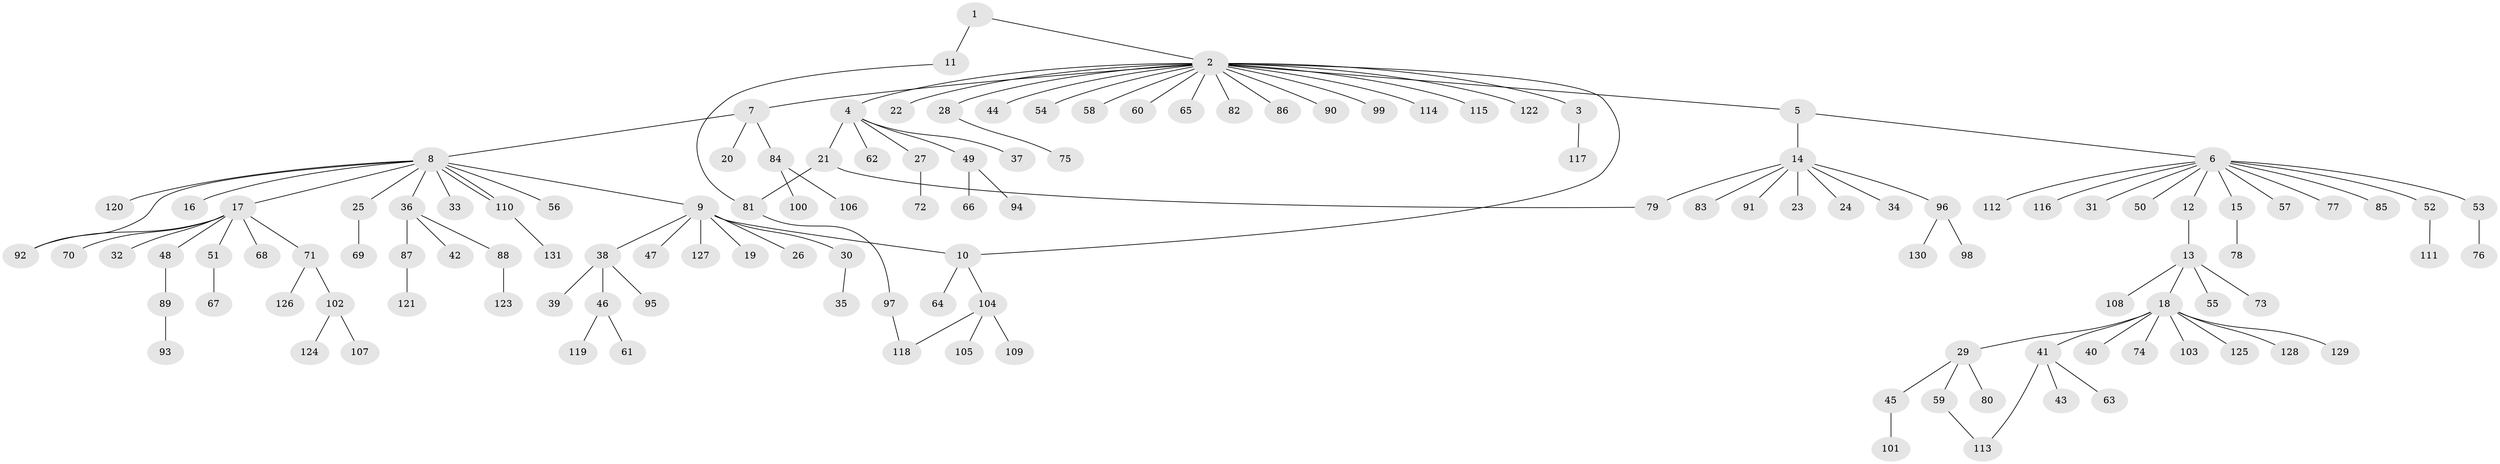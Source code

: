 // coarse degree distribution, {2: 0.1, 3: 0.125, 7: 0.05, 1: 0.675, 16: 0.025, 6: 0.025}
// Generated by graph-tools (version 1.1) at 2025/36/03/04/25 23:36:39]
// undirected, 131 vertices, 137 edges
graph export_dot {
  node [color=gray90,style=filled];
  1;
  2;
  3;
  4;
  5;
  6;
  7;
  8;
  9;
  10;
  11;
  12;
  13;
  14;
  15;
  16;
  17;
  18;
  19;
  20;
  21;
  22;
  23;
  24;
  25;
  26;
  27;
  28;
  29;
  30;
  31;
  32;
  33;
  34;
  35;
  36;
  37;
  38;
  39;
  40;
  41;
  42;
  43;
  44;
  45;
  46;
  47;
  48;
  49;
  50;
  51;
  52;
  53;
  54;
  55;
  56;
  57;
  58;
  59;
  60;
  61;
  62;
  63;
  64;
  65;
  66;
  67;
  68;
  69;
  70;
  71;
  72;
  73;
  74;
  75;
  76;
  77;
  78;
  79;
  80;
  81;
  82;
  83;
  84;
  85;
  86;
  87;
  88;
  89;
  90;
  91;
  92;
  93;
  94;
  95;
  96;
  97;
  98;
  99;
  100;
  101;
  102;
  103;
  104;
  105;
  106;
  107;
  108;
  109;
  110;
  111;
  112;
  113;
  114;
  115;
  116;
  117;
  118;
  119;
  120;
  121;
  122;
  123;
  124;
  125;
  126;
  127;
  128;
  129;
  130;
  131;
  1 -- 2;
  1 -- 11;
  2 -- 3;
  2 -- 4;
  2 -- 5;
  2 -- 7;
  2 -- 10;
  2 -- 22;
  2 -- 28;
  2 -- 44;
  2 -- 54;
  2 -- 58;
  2 -- 60;
  2 -- 65;
  2 -- 82;
  2 -- 86;
  2 -- 90;
  2 -- 99;
  2 -- 114;
  2 -- 115;
  2 -- 122;
  3 -- 117;
  4 -- 21;
  4 -- 27;
  4 -- 37;
  4 -- 49;
  4 -- 62;
  5 -- 6;
  5 -- 14;
  6 -- 12;
  6 -- 15;
  6 -- 31;
  6 -- 50;
  6 -- 52;
  6 -- 53;
  6 -- 57;
  6 -- 77;
  6 -- 85;
  6 -- 112;
  6 -- 116;
  7 -- 8;
  7 -- 20;
  7 -- 84;
  8 -- 9;
  8 -- 16;
  8 -- 17;
  8 -- 25;
  8 -- 33;
  8 -- 36;
  8 -- 56;
  8 -- 92;
  8 -- 110;
  8 -- 110;
  8 -- 120;
  9 -- 10;
  9 -- 19;
  9 -- 26;
  9 -- 30;
  9 -- 38;
  9 -- 47;
  9 -- 127;
  10 -- 64;
  10 -- 104;
  11 -- 81;
  12 -- 13;
  13 -- 18;
  13 -- 55;
  13 -- 73;
  13 -- 108;
  14 -- 23;
  14 -- 24;
  14 -- 34;
  14 -- 79;
  14 -- 83;
  14 -- 91;
  14 -- 96;
  15 -- 78;
  17 -- 32;
  17 -- 48;
  17 -- 51;
  17 -- 68;
  17 -- 70;
  17 -- 71;
  17 -- 92;
  18 -- 29;
  18 -- 40;
  18 -- 41;
  18 -- 74;
  18 -- 103;
  18 -- 125;
  18 -- 128;
  18 -- 129;
  21 -- 79;
  21 -- 81;
  25 -- 69;
  27 -- 72;
  28 -- 75;
  29 -- 45;
  29 -- 59;
  29 -- 80;
  30 -- 35;
  36 -- 42;
  36 -- 87;
  36 -- 88;
  38 -- 39;
  38 -- 46;
  38 -- 95;
  41 -- 43;
  41 -- 63;
  41 -- 113;
  45 -- 101;
  46 -- 61;
  46 -- 119;
  48 -- 89;
  49 -- 66;
  49 -- 94;
  51 -- 67;
  52 -- 111;
  53 -- 76;
  59 -- 113;
  71 -- 102;
  71 -- 126;
  81 -- 97;
  84 -- 100;
  84 -- 106;
  87 -- 121;
  88 -- 123;
  89 -- 93;
  96 -- 98;
  96 -- 130;
  97 -- 118;
  102 -- 107;
  102 -- 124;
  104 -- 105;
  104 -- 109;
  104 -- 118;
  110 -- 131;
}
